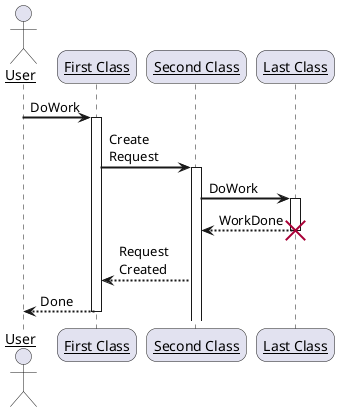 @startuml
'用 skinparam 改变字体和颜色。
'可以在如下场景中使用：
 '• 在图示的定义中，
 '• 在引入的文件中，
 '• 在命令行或者 ANT 任务提供的配置文件中。

skinparam sequenceArrowThickness 2
skinparam roundcorner 20
skinparam maxmessagesize 60
skinparam sequenceParticipant underline

actor User
participant "First Class" as A
participant "Second Class" as B
participant "Last Class" as C

User -> A: DoWork
activate A

A -> B: Create Request
activate B

B -> C: DoWork
activate C

C --> B: WorkDone
destroy C

B --> A: Request Created
deactivate

A --> User: Done
deactivate A

@enduml